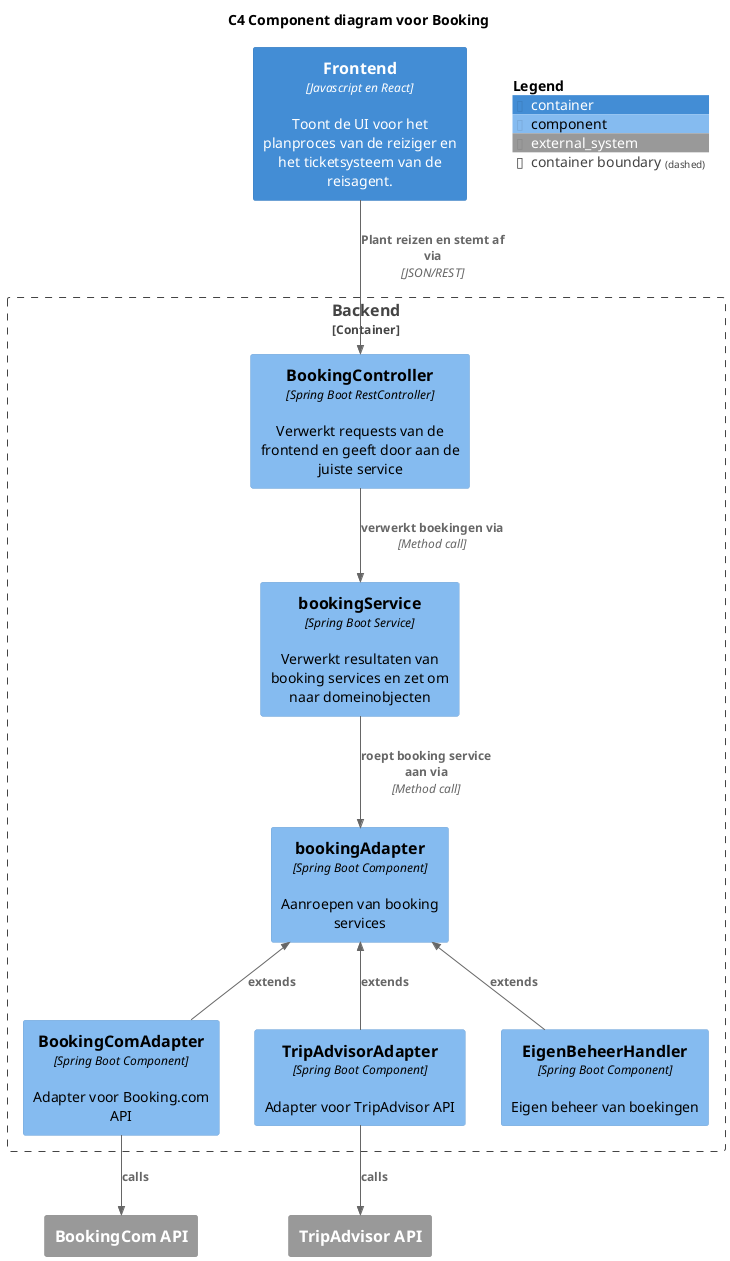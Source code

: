 @startuml
title C4 Component diagram voor Booking
!include <C4/C4_Component.puml>
top to bottom direction


Container(Frontend, "Frontend", "Javascript en React", "Toont de UI voor het planproces van de reiziger en het ticketsysteem van de reisagent.")


Container_Boundary(backend, "Backend") {
Component(bookingController, "BookingController", "Spring Boot RestController", "Verwerkt requests van de frontend en geeft door aan de juiste service")
Component(bookingService, "bookingService", "Spring Boot Service", "Verwerkt resultaten van booking services en zet om naar domeinobjecten")
Component(bookingAdapter, "bookingAdapter", "Spring Boot Component", "Aanroepen van booking services")
Component(BookingComAdapter, "BookingComAdapter", "Spring Boot Component", "Adapter voor Booking.com API")
Component(tripAdvisorAdapter, "TripAdvisorAdapter", "Spring Boot Component", "Adapter voor TripAdvisor API")
Component(eigenBeheerHandler, "EigenBeheerHandler", "Spring Boot Component", "Eigen beheer van boekingen")
}
System_Ext(bookingComApi, "BookingCom API")
System_Ext(tripAdvisorApi, "TripAdvisor API")

Rel(Frontend, bookingController, "Plant reizen en stemt af via", "JSON/REST")
Rel(bookingController, bookingService, "verwerkt boekingen via", "Method call")
Rel(bookingService, bookingAdapter, "roept booking service aan via", "Method call")
Rel_U(BookingComAdapter, bookingAdapter, "extends")
Rel_U(tripAdvisorAdapter, bookingAdapter, "extends")
Rel_U(eigenBeheerHandler, bookingAdapter, "extends")
Rel(BookingComAdapter, bookingComApi, "calls")
Rel(tripAdvisorAdapter, tripAdvisorApi, "calls")


SHOW_FLOATING_LEGEND()

@enduml